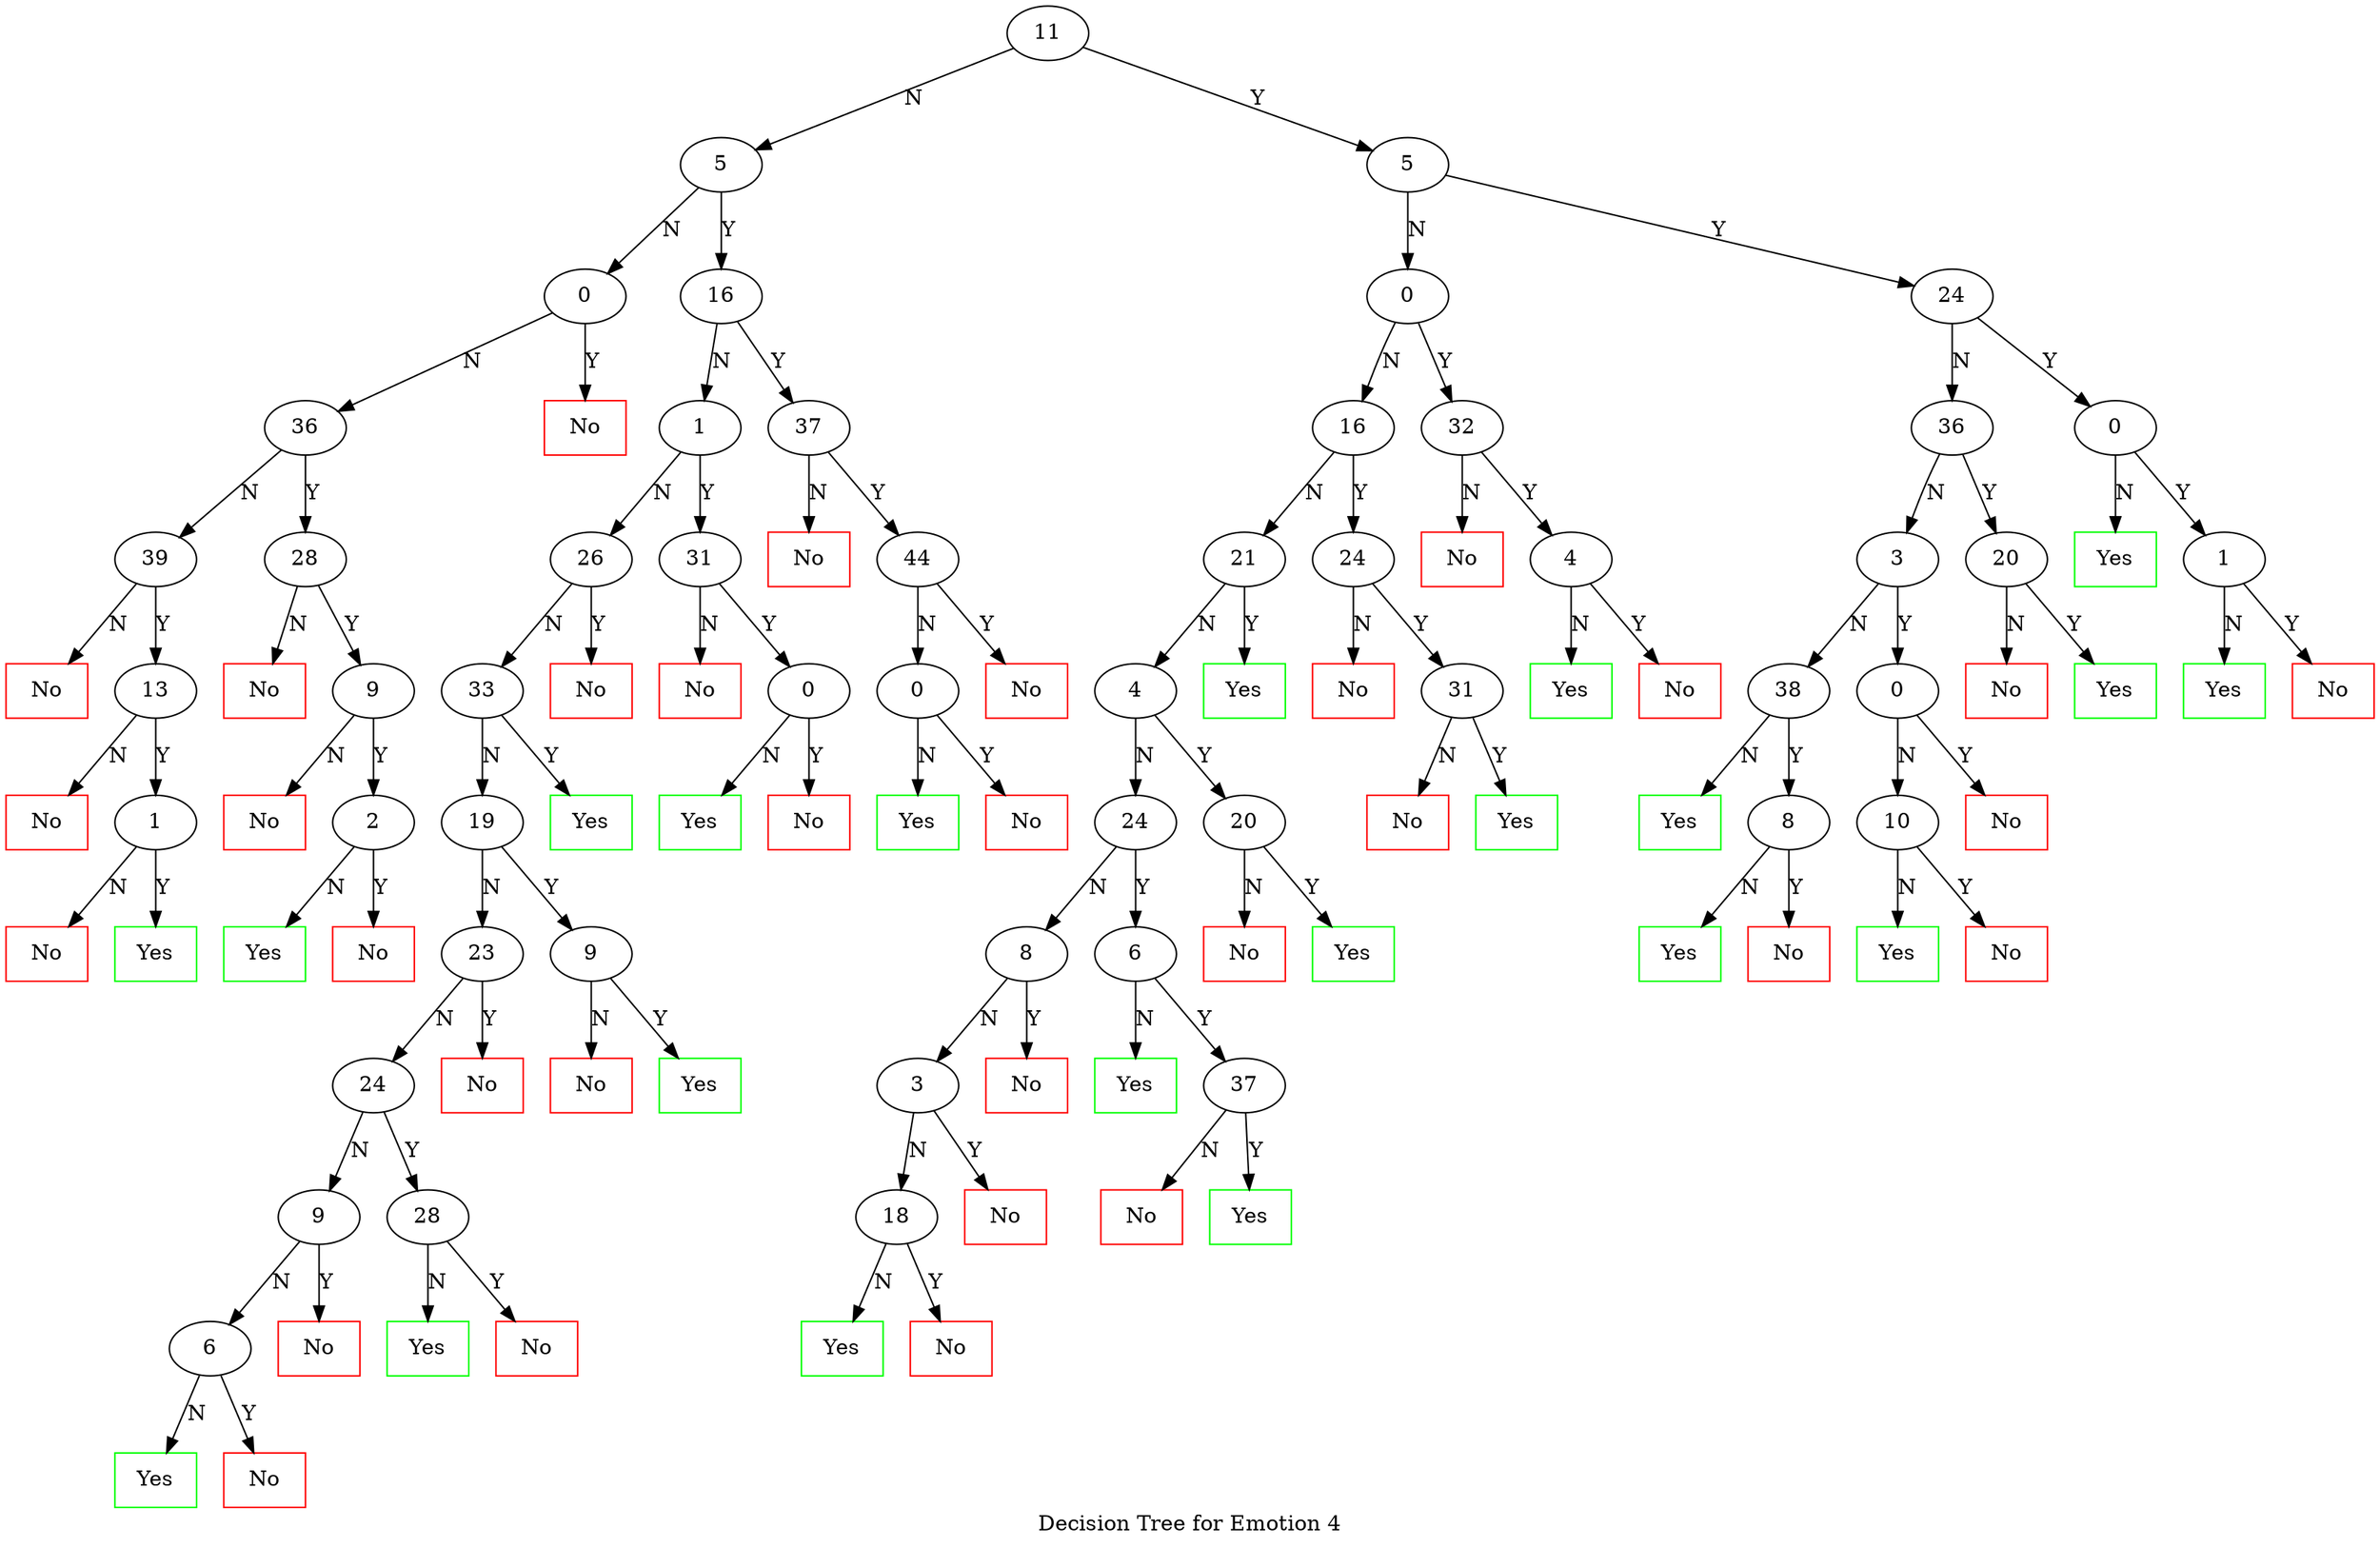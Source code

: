 // Decision Tree 4
digraph {
	11 [label=11]
	1150 [label=5]
	11 -> 1150 [label=N constraint=true]
	1150 [label=5]
	115000 [label=0]
	1150 -> 115000 [label=N constraint=true]
	115000 [label=0]
	115000360 [label=36]
	115000 -> 115000360 [label=N constraint=true]
	115000360 [label=36]
	115000360390 [label=39]
	115000360 -> 115000360390 [label=N constraint=true]
	115000360390 [label=39]
	11500036039000 [label=No color=red shape=box]
	115000360390 -> 11500036039000 [label=N constraint=true]
	115000360390131 [label=13]
	115000360390 -> 115000360390131 [label=Y constraint=true]
	115000360390131 [label=13]
	11500036039013100 [label=No color=red shape=box]
	115000360390131 -> 11500036039013100 [label=N constraint=true]
	11500036039013111 [label=1]
	115000360390131 -> 11500036039013111 [label=Y constraint=true]
	11500036039013111 [label=1]
	1150003603901311100 [label=No color=red shape=box]
	11500036039013111 -> 1150003603901311100 [label=N constraint=true]
	1150003603901311111 [label=Yes color=green shape=box]
	11500036039013111 -> 1150003603901311111 [label=Y constraint=true]
	115000360281 [label=28]
	115000360 -> 115000360281 [label=Y constraint=true]
	115000360281 [label=28]
	11500036028100 [label=No color=red shape=box]
	115000360281 -> 11500036028100 [label=N constraint=true]
	11500036028191 [label=9]
	115000360281 -> 11500036028191 [label=Y constraint=true]
	11500036028191 [label=9]
	1150003602819100 [label=No color=red shape=box]
	11500036028191 -> 1150003602819100 [label=N constraint=true]
	1150003602819121 [label=2]
	11500036028191 -> 1150003602819121 [label=Y constraint=true]
	1150003602819121 [label=2]
	115000360281912110 [label=Yes color=green shape=box]
	1150003602819121 -> 115000360281912110 [label=N constraint=true]
	115000360281912101 [label=No color=red shape=box]
	1150003602819121 -> 115000360281912101 [label=Y constraint=true]
	11500001 [label=No color=red shape=box]
	115000 -> 11500001 [label=Y constraint=true]
	1150161 [label=16]
	1150 -> 1150161 [label=Y constraint=true]
	1150161 [label=16]
	115016110 [label=1]
	1150161 -> 115016110 [label=N constraint=true]
	115016110 [label=1]
	115016110260 [label=26]
	115016110 -> 115016110260 [label=N constraint=true]
	115016110260 [label=26]
	115016110260330 [label=33]
	115016110260 -> 115016110260330 [label=N constraint=true]
	115016110260330 [label=33]
	115016110260330190 [label=19]
	115016110260330 -> 115016110260330190 [label=N constraint=true]
	115016110260330190 [label=19]
	115016110260330190230 [label=23]
	115016110260330190 -> 115016110260330190230 [label=N constraint=true]
	115016110260330190230 [label=23]
	115016110260330190230240 [label=24]
	115016110260330190230 -> 115016110260330190230240 [label=N constraint=true]
	115016110260330190230240 [label=24]
	11501611026033019023024090 [label=9]
	115016110260330190230240 -> 11501611026033019023024090 [label=N constraint=true]
	11501611026033019023024090 [label=9]
	1150161102603301902302409060 [label=6]
	11501611026033019023024090 -> 1150161102603301902302409060 [label=N constraint=true]
	1150161102603301902302409060 [label=6]
	115016110260330190230240906010 [label=Yes color=green shape=box]
	1150161102603301902302409060 -> 115016110260330190230240906010 [label=N constraint=true]
	115016110260330190230240906001 [label=No color=red shape=box]
	1150161102603301902302409060 -> 115016110260330190230240906001 [label=Y constraint=true]
	1150161102603301902302409001 [label=No color=red shape=box]
	11501611026033019023024090 -> 1150161102603301902302409001 [label=Y constraint=true]
	115016110260330190230240281 [label=28]
	115016110260330190230240 -> 115016110260330190230240281 [label=Y constraint=true]
	115016110260330190230240281 [label=28]
	11501611026033019023024028110 [label=Yes color=green shape=box]
	115016110260330190230240281 -> 11501611026033019023024028110 [label=N constraint=true]
	11501611026033019023024028101 [label=No color=red shape=box]
	115016110260330190230240281 -> 11501611026033019023024028101 [label=Y constraint=true]
	11501611026033019023001 [label=No color=red shape=box]
	115016110260330190230 -> 11501611026033019023001 [label=Y constraint=true]
	11501611026033019091 [label=9]
	115016110260330190 -> 11501611026033019091 [label=Y constraint=true]
	11501611026033019091 [label=9]
	1150161102603301909100 [label=No color=red shape=box]
	11501611026033019091 -> 1150161102603301909100 [label=N constraint=true]
	1150161102603301909111 [label=Yes color=green shape=box]
	11501611026033019091 -> 1150161102603301909111 [label=Y constraint=true]
	11501611026033011 [label=Yes color=green shape=box]
	115016110260330 -> 11501611026033011 [label=Y constraint=true]
	11501611026001 [label=No color=red shape=box]
	115016110260 -> 11501611026001 [label=Y constraint=true]
	115016110311 [label=31]
	115016110 -> 115016110311 [label=Y constraint=true]
	115016110311 [label=31]
	11501611031100 [label=No color=red shape=box]
	115016110311 -> 11501611031100 [label=N constraint=true]
	11501611031101 [label=0]
	115016110311 -> 11501611031101 [label=Y constraint=true]
	11501611031101 [label=0]
	1150161103110110 [label=Yes color=green shape=box]
	11501611031101 -> 1150161103110110 [label=N constraint=true]
	1150161103110101 [label=No color=red shape=box]
	11501611031101 -> 1150161103110101 [label=Y constraint=true]
	1150161371 [label=37]
	1150161 -> 1150161371 [label=Y constraint=true]
	1150161371 [label=37]
	115016137100 [label=No color=red shape=box]
	1150161371 -> 115016137100 [label=N constraint=true]
	1150161371441 [label=44]
	1150161371 -> 1150161371441 [label=Y constraint=true]
	1150161371441 [label=44]
	115016137144100 [label=0]
	1150161371441 -> 115016137144100 [label=N constraint=true]
	115016137144100 [label=0]
	11501613714410010 [label=Yes color=green shape=box]
	115016137144100 -> 11501613714410010 [label=N constraint=true]
	11501613714410001 [label=No color=red shape=box]
	115016137144100 -> 11501613714410001 [label=Y constraint=true]
	115016137144101 [label=No color=red shape=box]
	1150161371441 -> 115016137144101 [label=Y constraint=true]
	1151 [label=5]
	11 -> 1151 [label=Y constraint=true]
	1151 [label=5]
	115100 [label=0]
	1151 -> 115100 [label=N constraint=true]
	115100 [label=0]
	115100160 [label=16]
	115100 -> 115100160 [label=N constraint=true]
	115100160 [label=16]
	115100160210 [label=21]
	115100160 -> 115100160210 [label=N constraint=true]
	115100160210 [label=21]
	11510016021040 [label=4]
	115100160210 -> 11510016021040 [label=N constraint=true]
	11510016021040 [label=4]
	11510016021040240 [label=24]
	11510016021040 -> 11510016021040240 [label=N constraint=true]
	11510016021040240 [label=24]
	1151001602104024080 [label=8]
	11510016021040240 -> 1151001602104024080 [label=N constraint=true]
	1151001602104024080 [label=8]
	115100160210402408030 [label=3]
	1151001602104024080 -> 115100160210402408030 [label=N constraint=true]
	115100160210402408030 [label=3]
	115100160210402408030180 [label=18]
	115100160210402408030 -> 115100160210402408030180 [label=N constraint=true]
	115100160210402408030180 [label=18]
	11510016021040240803018010 [label=Yes color=green shape=box]
	115100160210402408030180 -> 11510016021040240803018010 [label=N constraint=true]
	11510016021040240803018001 [label=No color=red shape=box]
	115100160210402408030180 -> 11510016021040240803018001 [label=Y constraint=true]
	11510016021040240803001 [label=No color=red shape=box]
	115100160210402408030 -> 11510016021040240803001 [label=Y constraint=true]
	115100160210402408001 [label=No color=red shape=box]
	1151001602104024080 -> 115100160210402408001 [label=Y constraint=true]
	1151001602104024061 [label=6]
	11510016021040240 -> 1151001602104024061 [label=Y constraint=true]
	1151001602104024061 [label=6]
	115100160210402406110 [label=Yes color=green shape=box]
	1151001602104024061 -> 115100160210402406110 [label=N constraint=true]
	1151001602104024061371 [label=37]
	1151001602104024061 -> 1151001602104024061371 [label=Y constraint=true]
	1151001602104024061371 [label=37]
	115100160210402406137100 [label=No color=red shape=box]
	1151001602104024061371 -> 115100160210402406137100 [label=N constraint=true]
	115100160210402406137111 [label=Yes color=green shape=box]
	1151001602104024061371 -> 115100160210402406137111 [label=Y constraint=true]
	11510016021040201 [label=20]
	11510016021040 -> 11510016021040201 [label=Y constraint=true]
	11510016021040201 [label=20]
	1151001602104020100 [label=No color=red shape=box]
	11510016021040201 -> 1151001602104020100 [label=N constraint=true]
	1151001602104020111 [label=Yes color=green shape=box]
	11510016021040201 -> 1151001602104020111 [label=Y constraint=true]
	11510016021011 [label=Yes color=green shape=box]
	115100160210 -> 11510016021011 [label=Y constraint=true]
	115100160241 [label=24]
	115100160 -> 115100160241 [label=Y constraint=true]
	115100160241 [label=24]
	11510016024100 [label=No color=red shape=box]
	115100160241 -> 11510016024100 [label=N constraint=true]
	115100160241311 [label=31]
	115100160241 -> 115100160241311 [label=Y constraint=true]
	115100160241311 [label=31]
	11510016024131100 [label=No color=red shape=box]
	115100160241311 -> 11510016024131100 [label=N constraint=true]
	11510016024131111 [label=Yes color=green shape=box]
	115100160241311 -> 11510016024131111 [label=Y constraint=true]
	115100321 [label=32]
	115100 -> 115100321 [label=Y constraint=true]
	115100321 [label=32]
	11510032100 [label=No color=red shape=box]
	115100321 -> 11510032100 [label=N constraint=true]
	11510032141 [label=4]
	115100321 -> 11510032141 [label=Y constraint=true]
	11510032141 [label=4]
	1151003214110 [label=Yes color=green shape=box]
	11510032141 -> 1151003214110 [label=N constraint=true]
	1151003214101 [label=No color=red shape=box]
	11510032141 -> 1151003214101 [label=Y constraint=true]
	1151241 [label=24]
	1151 -> 1151241 [label=Y constraint=true]
	1151241 [label=24]
	1151241360 [label=36]
	1151241 -> 1151241360 [label=N constraint=true]
	1151241360 [label=36]
	115124136030 [label=3]
	1151241360 -> 115124136030 [label=N constraint=true]
	115124136030 [label=3]
	115124136030380 [label=38]
	115124136030 -> 115124136030380 [label=N constraint=true]
	115124136030380 [label=38]
	11512413603038010 [label=Yes color=green shape=box]
	115124136030380 -> 11512413603038010 [label=N constraint=true]
	11512413603038081 [label=8]
	115124136030380 -> 11512413603038081 [label=Y constraint=true]
	11512413603038081 [label=8]
	1151241360303808110 [label=Yes color=green shape=box]
	11512413603038081 -> 1151241360303808110 [label=N constraint=true]
	1151241360303808101 [label=No color=red shape=box]
	11512413603038081 -> 1151241360303808101 [label=Y constraint=true]
	11512413603001 [label=0]
	115124136030 -> 11512413603001 [label=Y constraint=true]
	11512413603001 [label=0]
	11512413603001100 [label=10]
	11512413603001 -> 11512413603001100 [label=N constraint=true]
	11512413603001100 [label=10]
	1151241360300110010 [label=Yes color=green shape=box]
	11512413603001100 -> 1151241360300110010 [label=N constraint=true]
	1151241360300110001 [label=No color=red shape=box]
	11512413603001100 -> 1151241360300110001 [label=Y constraint=true]
	1151241360300101 [label=No color=red shape=box]
	11512413603001 -> 1151241360300101 [label=Y constraint=true]
	1151241360201 [label=20]
	1151241360 -> 1151241360201 [label=Y constraint=true]
	1151241360201 [label=20]
	115124136020100 [label=No color=red shape=box]
	1151241360201 -> 115124136020100 [label=N constraint=true]
	115124136020111 [label=Yes color=green shape=box]
	1151241360201 -> 115124136020111 [label=Y constraint=true]
	115124101 [label=0]
	1151241 -> 115124101 [label=Y constraint=true]
	115124101 [label=0]
	11512410110 [label=Yes color=green shape=box]
	115124101 -> 11512410110 [label=N constraint=true]
	11512410111 [label=1]
	115124101 -> 11512410111 [label=Y constraint=true]
	11512410111 [label=1]
	1151241011110 [label=Yes color=green shape=box]
	11512410111 -> 1151241011110 [label=N constraint=true]
	1151241011101 [label=No color=red shape=box]
	11512410111 -> 1151241011101 [label=Y constraint=true]
	label="Decision Tree for Emotion 4"
}
